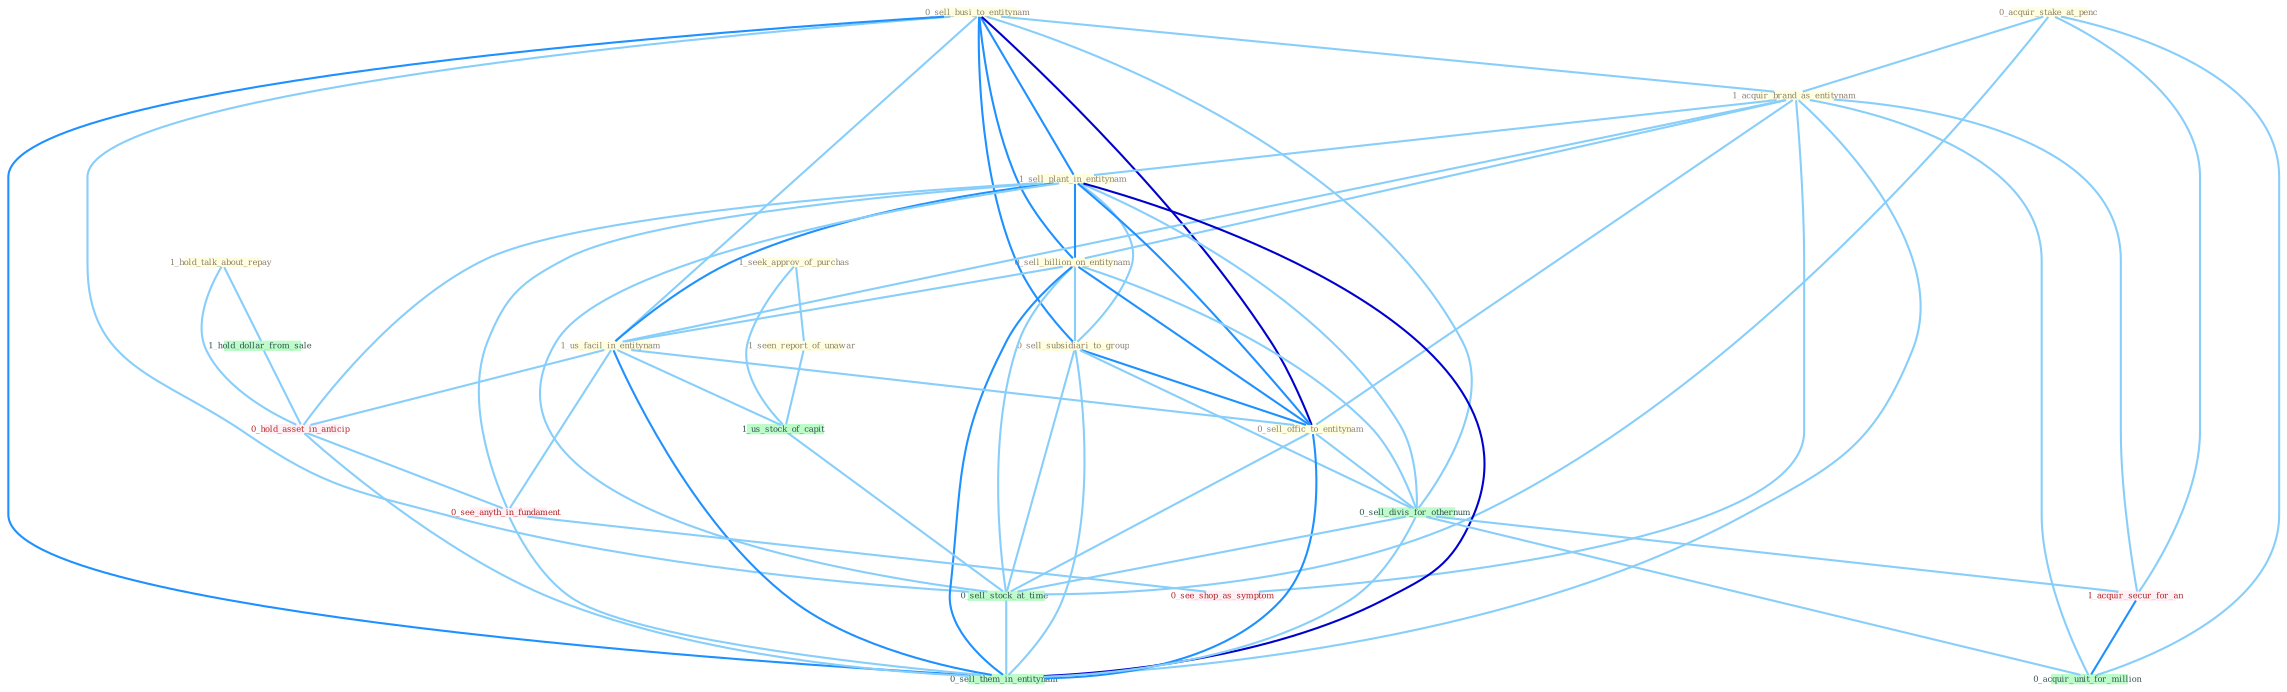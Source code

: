 Graph G{ 
    node
    [shape=polygon,style=filled,width=.5,height=.06,color="#BDFCC9",fixedsize=true,fontsize=4,
    fontcolor="#2f4f4f"];
    {node
    [color="#ffffe0", fontcolor="#8b7d6b"] "0_acquir_stake_at_penc " "0_sell_busi_to_entitynam " "1_acquir_brand_as_entitynam " "1_hold_talk_about_repay " "1_sell_plant_in_entitynam " "0_sell_billion_on_entitynam " "1_us_facil_in_entitynam " "0_sell_subsidiari_to_group " "1_seek_approv_of_purchas " "1_seen_report_of_unawar " "0_sell_offic_to_entitynam "}
{node [color="#fff0f5", fontcolor="#b22222"] "1_acquir_secur_for_an " "0_hold_asset_in_anticip " "0_see_anyth_in_fundament " "0_see_shop_as_symptom "}
edge [color="#B0E2FF"];

	"0_acquir_stake_at_penc " -- "1_acquir_brand_as_entitynam " [w="1", color="#87cefa" ];
	"0_acquir_stake_at_penc " -- "1_acquir_secur_for_an " [w="1", color="#87cefa" ];
	"0_acquir_stake_at_penc " -- "0_sell_stock_at_time " [w="1", color="#87cefa" ];
	"0_acquir_stake_at_penc " -- "0_acquir_unit_for_million " [w="1", color="#87cefa" ];
	"0_sell_busi_to_entitynam " -- "1_acquir_brand_as_entitynam " [w="1", color="#87cefa" ];
	"0_sell_busi_to_entitynam " -- "1_sell_plant_in_entitynam " [w="2", color="#1e90ff" , len=0.8];
	"0_sell_busi_to_entitynam " -- "0_sell_billion_on_entitynam " [w="2", color="#1e90ff" , len=0.8];
	"0_sell_busi_to_entitynam " -- "1_us_facil_in_entitynam " [w="1", color="#87cefa" ];
	"0_sell_busi_to_entitynam " -- "0_sell_subsidiari_to_group " [w="2", color="#1e90ff" , len=0.8];
	"0_sell_busi_to_entitynam " -- "0_sell_offic_to_entitynam " [w="3", color="#0000cd" , len=0.6];
	"0_sell_busi_to_entitynam " -- "0_sell_divis_for_othernum " [w="1", color="#87cefa" ];
	"0_sell_busi_to_entitynam " -- "0_sell_stock_at_time " [w="1", color="#87cefa" ];
	"0_sell_busi_to_entitynam " -- "0_sell_them_in_entitynam " [w="2", color="#1e90ff" , len=0.8];
	"1_acquir_brand_as_entitynam " -- "1_sell_plant_in_entitynam " [w="1", color="#87cefa" ];
	"1_acquir_brand_as_entitynam " -- "0_sell_billion_on_entitynam " [w="1", color="#87cefa" ];
	"1_acquir_brand_as_entitynam " -- "1_us_facil_in_entitynam " [w="1", color="#87cefa" ];
	"1_acquir_brand_as_entitynam " -- "0_sell_offic_to_entitynam " [w="1", color="#87cefa" ];
	"1_acquir_brand_as_entitynam " -- "1_acquir_secur_for_an " [w="1", color="#87cefa" ];
	"1_acquir_brand_as_entitynam " -- "0_acquir_unit_for_million " [w="1", color="#87cefa" ];
	"1_acquir_brand_as_entitynam " -- "0_see_shop_as_symptom " [w="1", color="#87cefa" ];
	"1_acquir_brand_as_entitynam " -- "0_sell_them_in_entitynam " [w="1", color="#87cefa" ];
	"1_hold_talk_about_repay " -- "1_hold_dollar_from_sale " [w="1", color="#87cefa" ];
	"1_hold_talk_about_repay " -- "0_hold_asset_in_anticip " [w="1", color="#87cefa" ];
	"1_sell_plant_in_entitynam " -- "0_sell_billion_on_entitynam " [w="2", color="#1e90ff" , len=0.8];
	"1_sell_plant_in_entitynam " -- "1_us_facil_in_entitynam " [w="2", color="#1e90ff" , len=0.8];
	"1_sell_plant_in_entitynam " -- "0_sell_subsidiari_to_group " [w="1", color="#87cefa" ];
	"1_sell_plant_in_entitynam " -- "0_sell_offic_to_entitynam " [w="2", color="#1e90ff" , len=0.8];
	"1_sell_plant_in_entitynam " -- "0_sell_divis_for_othernum " [w="1", color="#87cefa" ];
	"1_sell_plant_in_entitynam " -- "0_hold_asset_in_anticip " [w="1", color="#87cefa" ];
	"1_sell_plant_in_entitynam " -- "0_sell_stock_at_time " [w="1", color="#87cefa" ];
	"1_sell_plant_in_entitynam " -- "0_see_anyth_in_fundament " [w="1", color="#87cefa" ];
	"1_sell_plant_in_entitynam " -- "0_sell_them_in_entitynam " [w="3", color="#0000cd" , len=0.6];
	"0_sell_billion_on_entitynam " -- "1_us_facil_in_entitynam " [w="1", color="#87cefa" ];
	"0_sell_billion_on_entitynam " -- "0_sell_subsidiari_to_group " [w="1", color="#87cefa" ];
	"0_sell_billion_on_entitynam " -- "0_sell_offic_to_entitynam " [w="2", color="#1e90ff" , len=0.8];
	"0_sell_billion_on_entitynam " -- "0_sell_divis_for_othernum " [w="1", color="#87cefa" ];
	"0_sell_billion_on_entitynam " -- "0_sell_stock_at_time " [w="1", color="#87cefa" ];
	"0_sell_billion_on_entitynam " -- "0_sell_them_in_entitynam " [w="2", color="#1e90ff" , len=0.8];
	"1_us_facil_in_entitynam " -- "0_sell_offic_to_entitynam " [w="1", color="#87cefa" ];
	"1_us_facil_in_entitynam " -- "1_us_stock_of_capit " [w="1", color="#87cefa" ];
	"1_us_facil_in_entitynam " -- "0_hold_asset_in_anticip " [w="1", color="#87cefa" ];
	"1_us_facil_in_entitynam " -- "0_see_anyth_in_fundament " [w="1", color="#87cefa" ];
	"1_us_facil_in_entitynam " -- "0_sell_them_in_entitynam " [w="2", color="#1e90ff" , len=0.8];
	"0_sell_subsidiari_to_group " -- "0_sell_offic_to_entitynam " [w="2", color="#1e90ff" , len=0.8];
	"0_sell_subsidiari_to_group " -- "0_sell_divis_for_othernum " [w="1", color="#87cefa" ];
	"0_sell_subsidiari_to_group " -- "0_sell_stock_at_time " [w="1", color="#87cefa" ];
	"0_sell_subsidiari_to_group " -- "0_sell_them_in_entitynam " [w="1", color="#87cefa" ];
	"1_seek_approv_of_purchas " -- "1_seen_report_of_unawar " [w="1", color="#87cefa" ];
	"1_seek_approv_of_purchas " -- "1_us_stock_of_capit " [w="1", color="#87cefa" ];
	"1_seen_report_of_unawar " -- "1_us_stock_of_capit " [w="1", color="#87cefa" ];
	"0_sell_offic_to_entitynam " -- "0_sell_divis_for_othernum " [w="1", color="#87cefa" ];
	"0_sell_offic_to_entitynam " -- "0_sell_stock_at_time " [w="1", color="#87cefa" ];
	"0_sell_offic_to_entitynam " -- "0_sell_them_in_entitynam " [w="2", color="#1e90ff" , len=0.8];
	"0_sell_divis_for_othernum " -- "1_acquir_secur_for_an " [w="1", color="#87cefa" ];
	"0_sell_divis_for_othernum " -- "0_sell_stock_at_time " [w="1", color="#87cefa" ];
	"0_sell_divis_for_othernum " -- "0_acquir_unit_for_million " [w="1", color="#87cefa" ];
	"0_sell_divis_for_othernum " -- "0_sell_them_in_entitynam " [w="1", color="#87cefa" ];
	"1_acquir_secur_for_an " -- "0_acquir_unit_for_million " [w="2", color="#1e90ff" , len=0.8];
	"1_us_stock_of_capit " -- "0_sell_stock_at_time " [w="1", color="#87cefa" ];
	"1_hold_dollar_from_sale " -- "0_hold_asset_in_anticip " [w="1", color="#87cefa" ];
	"0_hold_asset_in_anticip " -- "0_see_anyth_in_fundament " [w="1", color="#87cefa" ];
	"0_hold_asset_in_anticip " -- "0_sell_them_in_entitynam " [w="1", color="#87cefa" ];
	"0_sell_stock_at_time " -- "0_sell_them_in_entitynam " [w="1", color="#87cefa" ];
	"0_see_anyth_in_fundament " -- "0_see_shop_as_symptom " [w="1", color="#87cefa" ];
	"0_see_anyth_in_fundament " -- "0_sell_them_in_entitynam " [w="1", color="#87cefa" ];
}